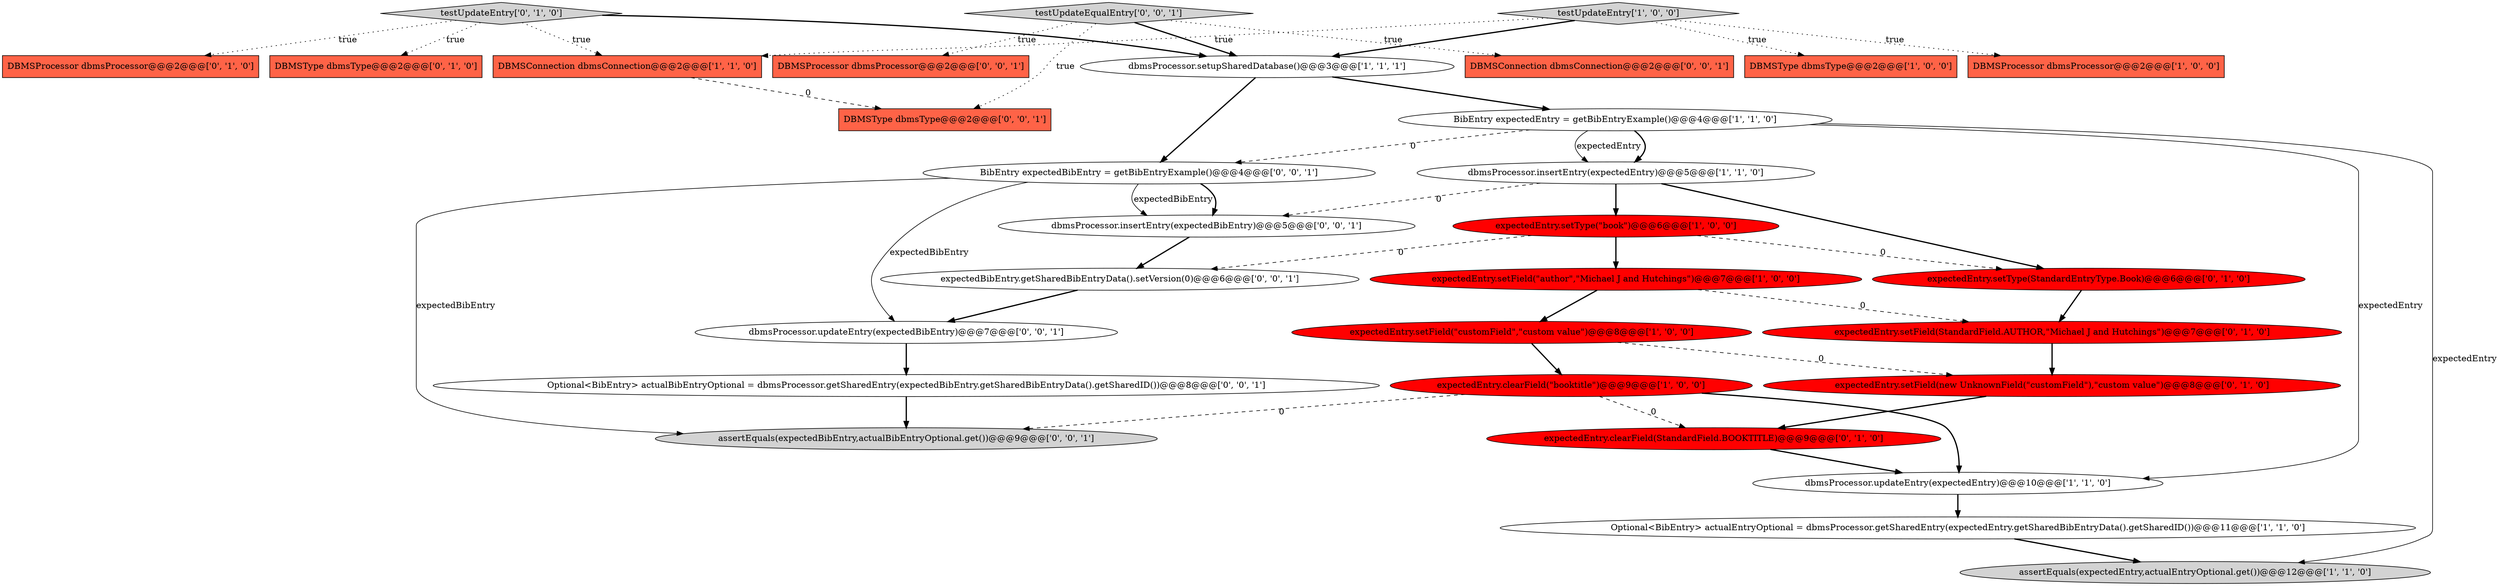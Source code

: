 digraph {
3 [style = filled, label = "assertEquals(expectedEntry,actualEntryOptional.get())@@@12@@@['1', '1', '0']", fillcolor = lightgray, shape = ellipse image = "AAA0AAABBB1BBB"];
7 [style = filled, label = "expectedEntry.clearField(\"booktitle\")@@@9@@@['1', '0', '0']", fillcolor = red, shape = ellipse image = "AAA1AAABBB1BBB"];
14 [style = filled, label = "DBMSType dbmsType@@@2@@@['0', '1', '0']", fillcolor = tomato, shape = box image = "AAA0AAABBB2BBB"];
0 [style = filled, label = "Optional<BibEntry> actualEntryOptional = dbmsProcessor.getSharedEntry(expectedEntry.getSharedBibEntryData().getSharedID())@@@11@@@['1', '1', '0']", fillcolor = white, shape = ellipse image = "AAA0AAABBB1BBB"];
18 [style = filled, label = "testUpdateEntry['0', '1', '0']", fillcolor = lightgray, shape = diamond image = "AAA0AAABBB2BBB"];
16 [style = filled, label = "expectedEntry.clearField(StandardField.BOOKTITLE)@@@9@@@['0', '1', '0']", fillcolor = red, shape = ellipse image = "AAA1AAABBB2BBB"];
5 [style = filled, label = "expectedEntry.setField(\"customField\",\"custom value\")@@@8@@@['1', '0', '0']", fillcolor = red, shape = ellipse image = "AAA1AAABBB1BBB"];
30 [style = filled, label = "DBMSType dbmsType@@@2@@@['0', '0', '1']", fillcolor = tomato, shape = box image = "AAA0AAABBB3BBB"];
15 [style = filled, label = "DBMSProcessor dbmsProcessor@@@2@@@['0', '1', '0']", fillcolor = tomato, shape = box image = "AAA0AAABBB2BBB"];
28 [style = filled, label = "dbmsProcessor.updateEntry(expectedBibEntry)@@@7@@@['0', '0', '1']", fillcolor = white, shape = ellipse image = "AAA0AAABBB3BBB"];
20 [style = filled, label = "expectedEntry.setField(StandardField.AUTHOR,\"Michael J and Hutchings\")@@@7@@@['0', '1', '0']", fillcolor = red, shape = ellipse image = "AAA1AAABBB2BBB"];
25 [style = filled, label = "BibEntry expectedBibEntry = getBibEntryExample()@@@4@@@['0', '0', '1']", fillcolor = white, shape = ellipse image = "AAA0AAABBB3BBB"];
4 [style = filled, label = "expectedEntry.setField(\"author\",\"Michael J and Hutchings\")@@@7@@@['1', '0', '0']", fillcolor = red, shape = ellipse image = "AAA1AAABBB1BBB"];
23 [style = filled, label = "DBMSConnection dbmsConnection@@@2@@@['0', '0', '1']", fillcolor = tomato, shape = box image = "AAA0AAABBB3BBB"];
29 [style = filled, label = "Optional<BibEntry> actualBibEntryOptional = dbmsProcessor.getSharedEntry(expectedBibEntry.getSharedBibEntryData().getSharedID())@@@8@@@['0', '0', '1']", fillcolor = white, shape = ellipse image = "AAA0AAABBB3BBB"];
6 [style = filled, label = "dbmsProcessor.updateEntry(expectedEntry)@@@10@@@['1', '1', '0']", fillcolor = white, shape = ellipse image = "AAA0AAABBB1BBB"];
2 [style = filled, label = "testUpdateEntry['1', '0', '0']", fillcolor = lightgray, shape = diamond image = "AAA0AAABBB1BBB"];
19 [style = filled, label = "expectedEntry.setField(new UnknownField(\"customField\"),\"custom value\")@@@8@@@['0', '1', '0']", fillcolor = red, shape = ellipse image = "AAA1AAABBB2BBB"];
9 [style = filled, label = "dbmsProcessor.setupSharedDatabase()@@@3@@@['1', '1', '1']", fillcolor = white, shape = ellipse image = "AAA0AAABBB1BBB"];
10 [style = filled, label = "BibEntry expectedEntry = getBibEntryExample()@@@4@@@['1', '1', '0']", fillcolor = white, shape = ellipse image = "AAA0AAABBB1BBB"];
26 [style = filled, label = "testUpdateEqualEntry['0', '0', '1']", fillcolor = lightgray, shape = diamond image = "AAA0AAABBB3BBB"];
12 [style = filled, label = "dbmsProcessor.insertEntry(expectedEntry)@@@5@@@['1', '1', '0']", fillcolor = white, shape = ellipse image = "AAA0AAABBB1BBB"];
1 [style = filled, label = "DBMSType dbmsType@@@2@@@['1', '0', '0']", fillcolor = tomato, shape = box image = "AAA0AAABBB1BBB"];
17 [style = filled, label = "expectedEntry.setType(StandardEntryType.Book)@@@6@@@['0', '1', '0']", fillcolor = red, shape = ellipse image = "AAA1AAABBB2BBB"];
24 [style = filled, label = "DBMSProcessor dbmsProcessor@@@2@@@['0', '0', '1']", fillcolor = tomato, shape = box image = "AAA0AAABBB3BBB"];
27 [style = filled, label = "dbmsProcessor.insertEntry(expectedBibEntry)@@@5@@@['0', '0', '1']", fillcolor = white, shape = ellipse image = "AAA0AAABBB3BBB"];
22 [style = filled, label = "assertEquals(expectedBibEntry,actualBibEntryOptional.get())@@@9@@@['0', '0', '1']", fillcolor = lightgray, shape = ellipse image = "AAA0AAABBB3BBB"];
13 [style = filled, label = "DBMSConnection dbmsConnection@@@2@@@['1', '1', '0']", fillcolor = tomato, shape = box image = "AAA0AAABBB1BBB"];
21 [style = filled, label = "expectedBibEntry.getSharedBibEntryData().setVersion(0)@@@6@@@['0', '0', '1']", fillcolor = white, shape = ellipse image = "AAA0AAABBB3BBB"];
11 [style = filled, label = "expectedEntry.setType(\"book\")@@@6@@@['1', '0', '0']", fillcolor = red, shape = ellipse image = "AAA1AAABBB1BBB"];
8 [style = filled, label = "DBMSProcessor dbmsProcessor@@@2@@@['1', '0', '0']", fillcolor = tomato, shape = box image = "AAA0AAABBB1BBB"];
0->3 [style = bold, label=""];
28->29 [style = bold, label=""];
25->28 [style = solid, label="expectedBibEntry"];
7->16 [style = dashed, label="0"];
10->6 [style = solid, label="expectedEntry"];
16->6 [style = bold, label=""];
11->4 [style = bold, label=""];
12->17 [style = bold, label=""];
12->11 [style = bold, label=""];
25->27 [style = solid, label="expectedBibEntry"];
18->15 [style = dotted, label="true"];
26->9 [style = bold, label=""];
25->22 [style = solid, label="expectedBibEntry"];
18->13 [style = dotted, label="true"];
26->23 [style = dotted, label="true"];
6->0 [style = bold, label=""];
11->17 [style = dashed, label="0"];
2->9 [style = bold, label=""];
9->10 [style = bold, label=""];
18->14 [style = dotted, label="true"];
10->3 [style = solid, label="expectedEntry"];
21->28 [style = bold, label=""];
19->16 [style = bold, label=""];
25->27 [style = bold, label=""];
26->30 [style = dotted, label="true"];
4->20 [style = dashed, label="0"];
10->12 [style = bold, label=""];
2->1 [style = dotted, label="true"];
9->25 [style = bold, label=""];
26->24 [style = dotted, label="true"];
7->6 [style = bold, label=""];
12->27 [style = dashed, label="0"];
18->9 [style = bold, label=""];
10->12 [style = solid, label="expectedEntry"];
5->7 [style = bold, label=""];
29->22 [style = bold, label=""];
20->19 [style = bold, label=""];
27->21 [style = bold, label=""];
5->19 [style = dashed, label="0"];
4->5 [style = bold, label=""];
13->30 [style = dashed, label="0"];
10->25 [style = dashed, label="0"];
7->22 [style = dashed, label="0"];
2->13 [style = dotted, label="true"];
2->8 [style = dotted, label="true"];
17->20 [style = bold, label=""];
11->21 [style = dashed, label="0"];
}
